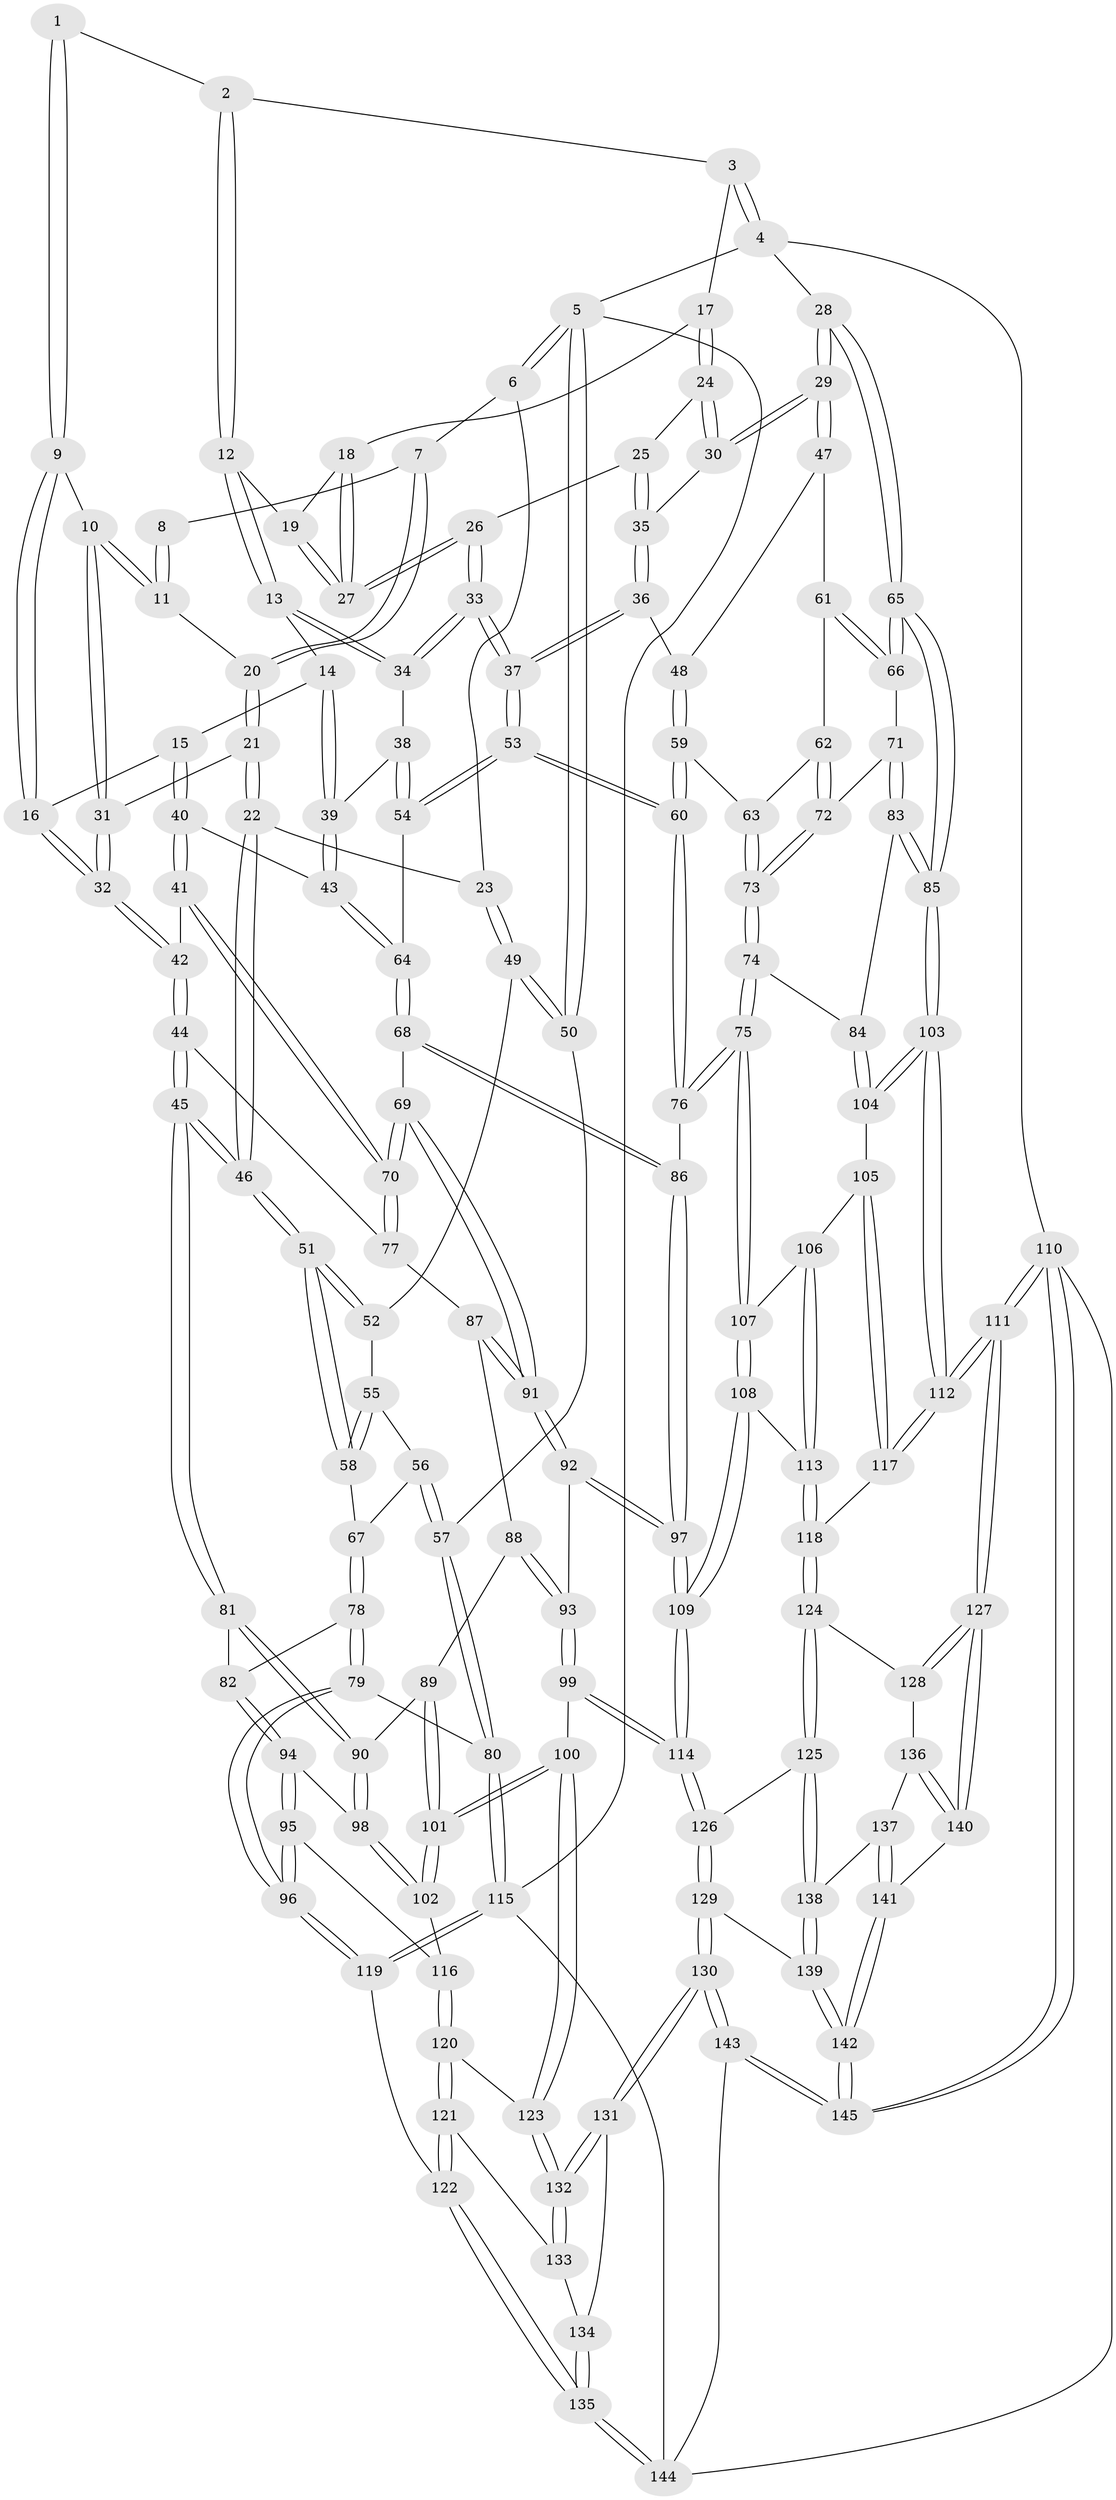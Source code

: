 // Generated by graph-tools (version 1.1) at 2025/27/03/15/25 16:27:57]
// undirected, 145 vertices, 359 edges
graph export_dot {
graph [start="1"]
  node [color=gray90,style=filled];
  1 [pos="+0.4751488311463795+0"];
  2 [pos="+0.5795147351193893+0"];
  3 [pos="+0.8162654090065589+0"];
  4 [pos="+1+0"];
  5 [pos="+0+0"];
  6 [pos="+0+0"];
  7 [pos="+0.22604030697370853+0"];
  8 [pos="+0.47509785930040765+0"];
  9 [pos="+0.47612067490160814+0.04967202021172619"];
  10 [pos="+0.40773795275297803+0.05454353288167182"];
  11 [pos="+0.4072289524934939+0.04917124244626567"];
  12 [pos="+0.6095959327328634+0.05528043605745696"];
  13 [pos="+0.5929429186102874+0.08826973268649338"];
  14 [pos="+0.5880195239123511+0.09033449970055096"];
  15 [pos="+0.550974106086263+0.10445143604698075"];
  16 [pos="+0.5350774199795088+0.10667503198097511"];
  17 [pos="+0.7977992154188538+0"];
  18 [pos="+0.7651439749827295+0.002891936442020322"];
  19 [pos="+0.6857827443543559+0.05711236434379583"];
  20 [pos="+0.24368888955597348+0"];
  21 [pos="+0.2460813204659781+0.09689129312052208"];
  22 [pos="+0.23464927443891925+0.11348549222373502"];
  23 [pos="+0.13575640069233605+0.14883158019151757"];
  24 [pos="+0.8185484833144813+0.012066501292880427"];
  25 [pos="+0.7938096168838251+0.11946721245287945"];
  26 [pos="+0.7587476572781232+0.12789243758379798"];
  27 [pos="+0.7522424276533013+0.11744640975163423"];
  28 [pos="+1+0.09100406824105421"];
  29 [pos="+1+0.13694377056281123"];
  30 [pos="+0.9560129463780634+0.12145901971966161"];
  31 [pos="+0.36852898670305295+0.10756114632844072"];
  32 [pos="+0.44520600030063723+0.17702410257445922"];
  33 [pos="+0.7178276315585371+0.19470815871387398"];
  34 [pos="+0.6669016838545206+0.19047500229719644"];
  35 [pos="+0.8532064040860868+0.14249373084008363"];
  36 [pos="+0.8064111368645502+0.23949377961148"];
  37 [pos="+0.7661819738429099+0.25250720879889627"];
  38 [pos="+0.6571012241920939+0.2035359774404835"];
  39 [pos="+0.5763516653205315+0.2618956095918833"];
  40 [pos="+0.560588004916171+0.271884804754153"];
  41 [pos="+0.4993360091679586+0.28338381626946224"];
  42 [pos="+0.4398881944538462+0.27029704864097664"];
  43 [pos="+0.5636235621217429+0.27215244081005047"];
  44 [pos="+0.37521074287354883+0.31916139403202387"];
  45 [pos="+0.3411314759569036+0.32694917642112514"];
  46 [pos="+0.31399804582948576+0.30681374050984117"];
  47 [pos="+0.9542796279020629+0.2238236530181684"];
  48 [pos="+0.8531848521668921+0.25153588394818627"];
  49 [pos="+0.12544330406933787+0.1546406008237444"];
  50 [pos="+0+0.15143033128325176"];
  51 [pos="+0.2808227075293309+0.30915726646229186"];
  52 [pos="+0.13699754279407797+0.22794070495267757"];
  53 [pos="+0.7552796301802472+0.3212353836656875"];
  54 [pos="+0.6673605134186302+0.3216548179903191"];
  55 [pos="+0.13663291860744373+0.23804753366919254"];
  56 [pos="+0.08560075721098276+0.30422663878837114"];
  57 [pos="+0+0.39791629064617523"];
  58 [pos="+0.1728682288057023+0.33146921298627646"];
  59 [pos="+0.8654061537121891+0.31760023041514523"];
  60 [pos="+0.7666941651133645+0.3440434524267168"];
  61 [pos="+0.9235827303992856+0.29327075265831115"];
  62 [pos="+0.8806430081398107+0.32170379221873047"];
  63 [pos="+0.8753461110386646+0.32242798492331726"];
  64 [pos="+0.628392317370239+0.33925179952987433"];
  65 [pos="+1+0.41312010028278445"];
  66 [pos="+0.9449657787683422+0.3577395434820202"];
  67 [pos="+0.1712253584514237+0.3333152845723793"];
  68 [pos="+0.6121852790344748+0.4296992735271446"];
  69 [pos="+0.5766551524755545+0.44323197751450044"];
  70 [pos="+0.5530773330867812+0.4238111093273222"];
  71 [pos="+0.9281176989882164+0.36419763037561576"];
  72 [pos="+0.9237075454460508+0.3637323539429533"];
  73 [pos="+0.8694022277483604+0.3850983972240909"];
  74 [pos="+0.816987173003333+0.4544581165347211"];
  75 [pos="+0.7851450953643351+0.45587138848517844"];
  76 [pos="+0.7805178618453065+0.4522853681799501"];
  77 [pos="+0.44852983317952444+0.40480199332174416"];
  78 [pos="+0.12301747645328323+0.4321971425063963"];
  79 [pos="+0.04363168242940371+0.4496707010357135"];
  80 [pos="+0+0.41309899189993515"];
  81 [pos="+0.3057001095407317+0.4319257829916307"];
  82 [pos="+0.16754990426805672+0.44892053996162945"];
  83 [pos="+0.9118701748470412+0.45683329954461915"];
  84 [pos="+0.8720992287680851+0.46991524243917615"];
  85 [pos="+1+0.4356225539916629"];
  86 [pos="+0.6918558750853673+0.45969890534294205"];
  87 [pos="+0.44795757974087963+0.43838365571586513"];
  88 [pos="+0.4288412946188767+0.48929165569440536"];
  89 [pos="+0.3717622333648864+0.49152102034893985"];
  90 [pos="+0.31249325560625124+0.45341060675587497"];
  91 [pos="+0.5445128104348319+0.5076363190152056"];
  92 [pos="+0.5412318181062061+0.5175254295042286"];
  93 [pos="+0.49563281230118705+0.5437378653968543"];
  94 [pos="+0.20843315001800242+0.5712095266485557"];
  95 [pos="+0.18279301011027002+0.6124859778206484"];
  96 [pos="+0.1394716186228547+0.6274685917459979"];
  97 [pos="+0.6365529296261562+0.6103950832247225"];
  98 [pos="+0.2838825799535894+0.5377669049042292"];
  99 [pos="+0.4223774552487863+0.6760614076018422"];
  100 [pos="+0.4133990323214836+0.6796606694944425"];
  101 [pos="+0.4126262768970828+0.6788013821996071"];
  102 [pos="+0.3515587538056885+0.6370718812603552"];
  103 [pos="+1+0.6146525316627873"];
  104 [pos="+0.9166737115112352+0.5580950441463374"];
  105 [pos="+0.8828302015011861+0.5976621989177193"];
  106 [pos="+0.8090534827013672+0.56069490554164"];
  107 [pos="+0.7818535496074943+0.5273262208630661"];
  108 [pos="+0.7064182030143533+0.6374555339183593"];
  109 [pos="+0.6546528773204545+0.6582322981844937"];
  110 [pos="+1+1"];
  111 [pos="+1+0.9710550122412566"];
  112 [pos="+1+0.7556785745962531"];
  113 [pos="+0.8211563239913657+0.6717936771977808"];
  114 [pos="+0.6297607484271376+0.7111673272661156"];
  115 [pos="+0+0.7949618608752695"];
  116 [pos="+0.2146844034586127+0.6322059193109615"];
  117 [pos="+0.8782841116019321+0.6709773768801262"];
  118 [pos="+0.8428777269735683+0.6872809063933646"];
  119 [pos="+0.03175659611847663+0.7883501631190655"];
  120 [pos="+0.2492759919878307+0.7010177716269343"];
  121 [pos="+0.21022171303861004+0.771633986037868"];
  122 [pos="+0.07349432747720905+0.8099373237292632"];
  123 [pos="+0.41317507200886755+0.6801383624854338"];
  124 [pos="+0.821859845875093+0.7618175783399158"];
  125 [pos="+0.7343523640216445+0.7849783424691353"];
  126 [pos="+0.6372050681651994+0.734991972507478"];
  127 [pos="+0.9470922145471091+0.855821711572351"];
  128 [pos="+0.8391053462622714+0.7806224214499723"];
  129 [pos="+0.5670331411914686+0.9058960562226849"];
  130 [pos="+0.4552820297933608+0.9853747896339253"];
  131 [pos="+0.4048696605620503+0.8374045037951687"];
  132 [pos="+0.3913822570261231+0.7770996703052232"];
  133 [pos="+0.2664001330830705+0.7840004687391399"];
  134 [pos="+0.2658371524619318+0.8520965995637618"];
  135 [pos="+0.18438468104827066+0.9497864198112317"];
  136 [pos="+0.8059619478775795+0.8606249735989747"];
  137 [pos="+0.7709699346710315+0.8741749524378056"];
  138 [pos="+0.7463417622385053+0.8660666540471933"];
  139 [pos="+0.6986100283849084+0.9272773294081941"];
  140 [pos="+0.8656942434989705+0.8814575820143941"];
  141 [pos="+0.8122346460350355+0.922557513904109"];
  142 [pos="+0.7946283790017689+1"];
  143 [pos="+0.39743154101907185+1"];
  144 [pos="+0.32067620886294473+1"];
  145 [pos="+0.86487733478779+1"];
  1 -- 2;
  1 -- 9;
  1 -- 9;
  2 -- 3;
  2 -- 12;
  2 -- 12;
  3 -- 4;
  3 -- 4;
  3 -- 17;
  4 -- 5;
  4 -- 28;
  4 -- 110;
  5 -- 6;
  5 -- 6;
  5 -- 50;
  5 -- 50;
  5 -- 115;
  6 -- 7;
  6 -- 23;
  7 -- 8;
  7 -- 20;
  7 -- 20;
  8 -- 11;
  8 -- 11;
  9 -- 10;
  9 -- 16;
  9 -- 16;
  10 -- 11;
  10 -- 11;
  10 -- 31;
  10 -- 31;
  11 -- 20;
  12 -- 13;
  12 -- 13;
  12 -- 19;
  13 -- 14;
  13 -- 34;
  13 -- 34;
  14 -- 15;
  14 -- 39;
  14 -- 39;
  15 -- 16;
  15 -- 40;
  15 -- 40;
  16 -- 32;
  16 -- 32;
  17 -- 18;
  17 -- 24;
  17 -- 24;
  18 -- 19;
  18 -- 27;
  18 -- 27;
  19 -- 27;
  19 -- 27;
  20 -- 21;
  20 -- 21;
  21 -- 22;
  21 -- 22;
  21 -- 31;
  22 -- 23;
  22 -- 46;
  22 -- 46;
  23 -- 49;
  23 -- 49;
  24 -- 25;
  24 -- 30;
  24 -- 30;
  25 -- 26;
  25 -- 35;
  25 -- 35;
  26 -- 27;
  26 -- 27;
  26 -- 33;
  26 -- 33;
  28 -- 29;
  28 -- 29;
  28 -- 65;
  28 -- 65;
  29 -- 30;
  29 -- 30;
  29 -- 47;
  29 -- 47;
  30 -- 35;
  31 -- 32;
  31 -- 32;
  32 -- 42;
  32 -- 42;
  33 -- 34;
  33 -- 34;
  33 -- 37;
  33 -- 37;
  34 -- 38;
  35 -- 36;
  35 -- 36;
  36 -- 37;
  36 -- 37;
  36 -- 48;
  37 -- 53;
  37 -- 53;
  38 -- 39;
  38 -- 54;
  38 -- 54;
  39 -- 43;
  39 -- 43;
  40 -- 41;
  40 -- 41;
  40 -- 43;
  41 -- 42;
  41 -- 70;
  41 -- 70;
  42 -- 44;
  42 -- 44;
  43 -- 64;
  43 -- 64;
  44 -- 45;
  44 -- 45;
  44 -- 77;
  45 -- 46;
  45 -- 46;
  45 -- 81;
  45 -- 81;
  46 -- 51;
  46 -- 51;
  47 -- 48;
  47 -- 61;
  48 -- 59;
  48 -- 59;
  49 -- 50;
  49 -- 50;
  49 -- 52;
  50 -- 57;
  51 -- 52;
  51 -- 52;
  51 -- 58;
  51 -- 58;
  52 -- 55;
  53 -- 54;
  53 -- 54;
  53 -- 60;
  53 -- 60;
  54 -- 64;
  55 -- 56;
  55 -- 58;
  55 -- 58;
  56 -- 57;
  56 -- 57;
  56 -- 67;
  57 -- 80;
  57 -- 80;
  58 -- 67;
  59 -- 60;
  59 -- 60;
  59 -- 63;
  60 -- 76;
  60 -- 76;
  61 -- 62;
  61 -- 66;
  61 -- 66;
  62 -- 63;
  62 -- 72;
  62 -- 72;
  63 -- 73;
  63 -- 73;
  64 -- 68;
  64 -- 68;
  65 -- 66;
  65 -- 66;
  65 -- 85;
  65 -- 85;
  66 -- 71;
  67 -- 78;
  67 -- 78;
  68 -- 69;
  68 -- 86;
  68 -- 86;
  69 -- 70;
  69 -- 70;
  69 -- 91;
  69 -- 91;
  70 -- 77;
  70 -- 77;
  71 -- 72;
  71 -- 83;
  71 -- 83;
  72 -- 73;
  72 -- 73;
  73 -- 74;
  73 -- 74;
  74 -- 75;
  74 -- 75;
  74 -- 84;
  75 -- 76;
  75 -- 76;
  75 -- 107;
  75 -- 107;
  76 -- 86;
  77 -- 87;
  78 -- 79;
  78 -- 79;
  78 -- 82;
  79 -- 80;
  79 -- 96;
  79 -- 96;
  80 -- 115;
  80 -- 115;
  81 -- 82;
  81 -- 90;
  81 -- 90;
  82 -- 94;
  82 -- 94;
  83 -- 84;
  83 -- 85;
  83 -- 85;
  84 -- 104;
  84 -- 104;
  85 -- 103;
  85 -- 103;
  86 -- 97;
  86 -- 97;
  87 -- 88;
  87 -- 91;
  87 -- 91;
  88 -- 89;
  88 -- 93;
  88 -- 93;
  89 -- 90;
  89 -- 101;
  89 -- 101;
  90 -- 98;
  90 -- 98;
  91 -- 92;
  91 -- 92;
  92 -- 93;
  92 -- 97;
  92 -- 97;
  93 -- 99;
  93 -- 99;
  94 -- 95;
  94 -- 95;
  94 -- 98;
  95 -- 96;
  95 -- 96;
  95 -- 116;
  96 -- 119;
  96 -- 119;
  97 -- 109;
  97 -- 109;
  98 -- 102;
  98 -- 102;
  99 -- 100;
  99 -- 114;
  99 -- 114;
  100 -- 101;
  100 -- 101;
  100 -- 123;
  100 -- 123;
  101 -- 102;
  101 -- 102;
  102 -- 116;
  103 -- 104;
  103 -- 104;
  103 -- 112;
  103 -- 112;
  104 -- 105;
  105 -- 106;
  105 -- 117;
  105 -- 117;
  106 -- 107;
  106 -- 113;
  106 -- 113;
  107 -- 108;
  107 -- 108;
  108 -- 109;
  108 -- 109;
  108 -- 113;
  109 -- 114;
  109 -- 114;
  110 -- 111;
  110 -- 111;
  110 -- 145;
  110 -- 145;
  110 -- 144;
  111 -- 112;
  111 -- 112;
  111 -- 127;
  111 -- 127;
  112 -- 117;
  112 -- 117;
  113 -- 118;
  113 -- 118;
  114 -- 126;
  114 -- 126;
  115 -- 119;
  115 -- 119;
  115 -- 144;
  116 -- 120;
  116 -- 120;
  117 -- 118;
  118 -- 124;
  118 -- 124;
  119 -- 122;
  120 -- 121;
  120 -- 121;
  120 -- 123;
  121 -- 122;
  121 -- 122;
  121 -- 133;
  122 -- 135;
  122 -- 135;
  123 -- 132;
  123 -- 132;
  124 -- 125;
  124 -- 125;
  124 -- 128;
  125 -- 126;
  125 -- 138;
  125 -- 138;
  126 -- 129;
  126 -- 129;
  127 -- 128;
  127 -- 128;
  127 -- 140;
  127 -- 140;
  128 -- 136;
  129 -- 130;
  129 -- 130;
  129 -- 139;
  130 -- 131;
  130 -- 131;
  130 -- 143;
  130 -- 143;
  131 -- 132;
  131 -- 132;
  131 -- 134;
  132 -- 133;
  132 -- 133;
  133 -- 134;
  134 -- 135;
  134 -- 135;
  135 -- 144;
  135 -- 144;
  136 -- 137;
  136 -- 140;
  136 -- 140;
  137 -- 138;
  137 -- 141;
  137 -- 141;
  138 -- 139;
  138 -- 139;
  139 -- 142;
  139 -- 142;
  140 -- 141;
  141 -- 142;
  141 -- 142;
  142 -- 145;
  142 -- 145;
  143 -- 144;
  143 -- 145;
  143 -- 145;
}
